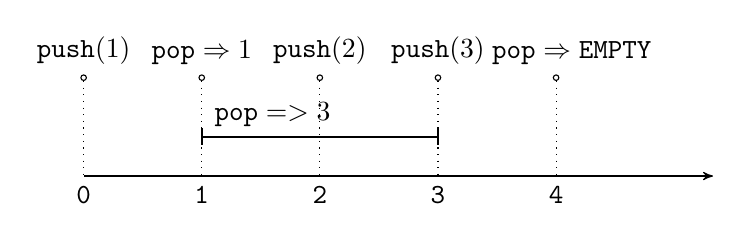 %!TEX root = ../draft.tex
\begin{tikzpicture}[node distance=1.5cm]

\tikzstyle{node}=[minimum size=0pt]
\tikzstyle{nnode}=[minimum size=0pt,inner sep=0pt]
\tikzstyle{lnode}=[circle,draw,minimum size=2pt,inner sep=0pt]
%\node[nnode] (x0) [] at (0,0) {};
\node[lnode] (x1)  [label=above:${\tt push}(1)$] at (0,0) {};
\node[lnode] (x2)  [right of=x1,label=above:${\tt pop}\Rightarrow 1$] {}; 
\node[lnode] (x3)  [right of=x2,label=above:${\tt push}(2)$] {}; 
\node[lnode] (x4)  [right of=x3,label=above:${\tt push}(3)$] {}; 
\node[lnode] (x5)  [right of=x4,label=above:$\hspace{4mm}{\tt pop}\Rightarrow {\tt EMPTY}$] {}; 

\node[nnode] (x6)  [below=.7cm of x2] {}; %label=above:${\tt pop}\Rightarrow {\tt EMPTY}$
\node[nnode] (x7)  [below=.7cm of x4] {};
\node[nnode] (x61) [above=1mm of x6] {};
\node[nnode] (x62) [below=1mm of x6] {};
\node[nnode] (x71) [above=1mm of x7] {};
\node[nnode] (x72) [below=1mm of x7] {};


\node[nnode] (y1) [below= 1.2cm of x1,label=below:{\tt 0}] {};
\node[nnode] (y2) [below= 1.2cm of x5,xshift=2cm] {};
\node[nnode] (z2) [below= 1.2cm of x2,label=below:{\tt 1}] {};
\node[nnode] (z3) [below= 1.2cm of x3,label=below:{\tt 2}] {};
\node[nnode] (z4) [below= 1.2cm of x4,label=below:{\tt 3}] {};
\node[nnode] (z5) [below= 1.2cm of x5,label=below:{\tt 4}] {};

\draw[->,>=stealth'] (y1) -- (y2);
\draw[-,thick] (x6) -- node[draw=none,above,xshift=-6mm] {${\tt pop}=>3$} (x7);
\draw[-,thick] (x61) -- (x62);
\draw[-,thick] (x71) -- (x72);

\draw[dotted] (x1) -- (y1);
\draw[dotted] (x2) -- (z2);
\draw[dotted] (x3) -- (z3);
\draw[dotted] (x4) -- (z4);
\draw[dotted] (x5) -- (z5);

%\node[lnode] (x3)  [right of=x2,label={[xshift=.6mm] left:{\footnotesize 1}}] {}; 
%\node[lnode] (x6)  [right=60mm of x3,label=right:{\footnotesize 3}] {};  %8*7+4
%
%\node[lnode] (y1)  [below=6mm of x3,xshift=7mm,label=left:{\footnotesize 1}] {}; 
%\node[lnode] (y2)  [right of=y1,label=right:{\footnotesize 1}] {}; 
%\node[lnode] (y4)  [right=1.4cm of y2,label=left:{\footnotesize 2}] {}; 
%\node[lnode] (y5)  [right of=y4,label=right:{\footnotesize 2}] {}; 
%\node[lnode] (y6)  [right of=y5,label={[xshift=.6mm] left:{\footnotesize 3}}] {}; 
%\node[lnode] (y7)  [right of=y6,label=right:{\footnotesize 3}] {}; 
%
%%\node[nnode] (x5)  [left=18mm of y7,yshift=-2mm] {}; 
%
%
%\node[lnode] (y8)  [below=6mm of x6,xshift=10mm,label=left:{\footnotesize 4}] {}; 1*7+3
%\node[lnode] (y9)  [right of =y8,label=right:{\footnotesize 4}] {}; 


%\draw[line width=2pt] (x1) -- node[draw=none,above] {$\<push>(1)$} (x2); 
%\draw[line width=2pt] (x3) -- node[draw=none,above] {$\<pop>=>3$} (x6);
%%\draw[line width=2pt] (x5) -- (x6);
%
%\draw[line width=2pt] (y1) -- node[draw=none,above] {$\<pop>=>1$} (y2);
%\draw[line width=2pt] (y4) -- node[draw=none,above] {$\<push>(2)$} (y5);
%\draw[line width=2pt] (y6) -- node[draw=none,above] {$\<push>(3)$} (y7);
%\draw[line width=2pt] (y8) -- node[draw=none,above] {$\<pop>=>{\tt EMPTY}$} (y9);


\end{tikzpicture}
